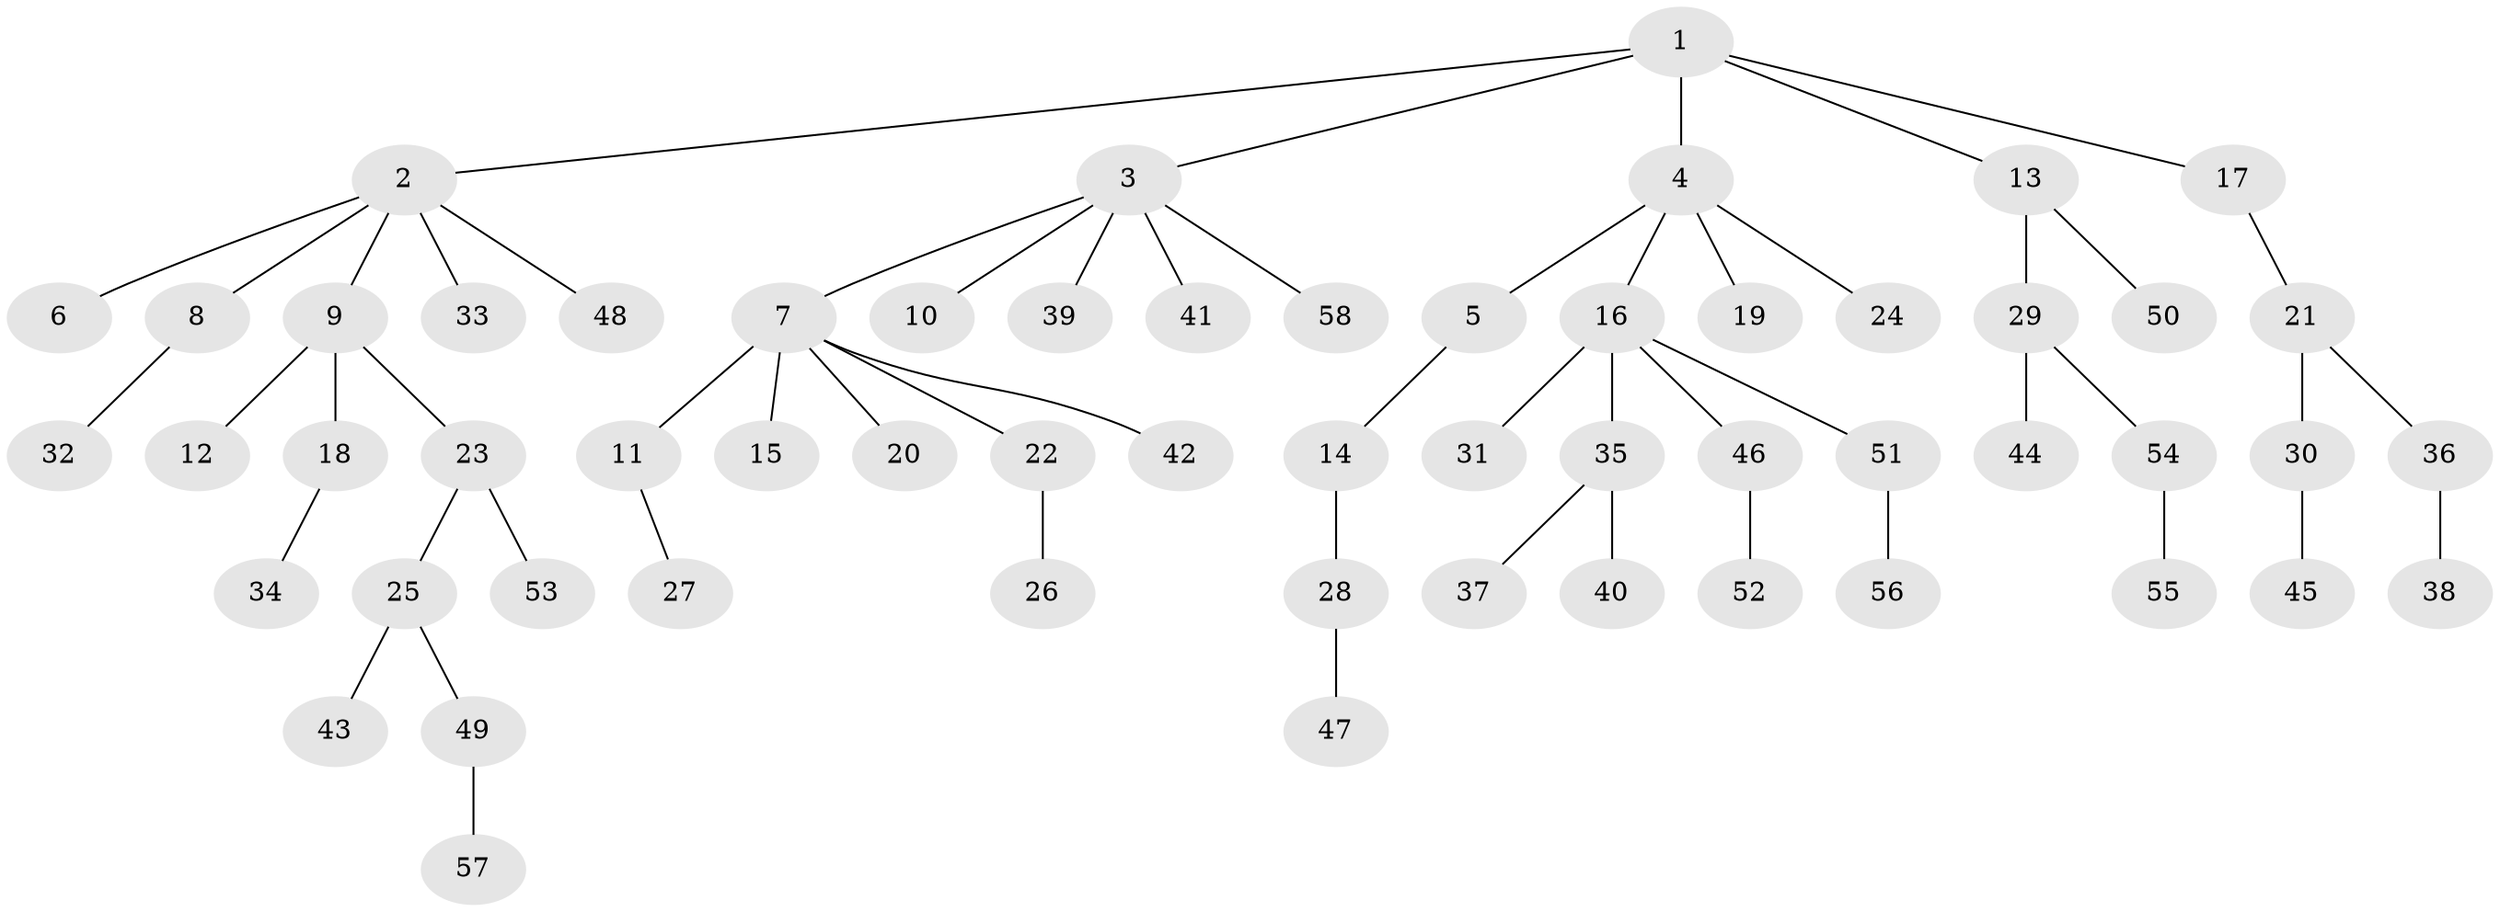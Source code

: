 // coarse degree distribution, {5: 0.07317073170731707, 6: 0.024390243902439025, 4: 0.04878048780487805, 2: 0.24390243902439024, 1: 0.5365853658536586, 3: 0.07317073170731707}
// Generated by graph-tools (version 1.1) at 2025/51/03/04/25 22:51:44]
// undirected, 58 vertices, 57 edges
graph export_dot {
  node [color=gray90,style=filled];
  1;
  2;
  3;
  4;
  5;
  6;
  7;
  8;
  9;
  10;
  11;
  12;
  13;
  14;
  15;
  16;
  17;
  18;
  19;
  20;
  21;
  22;
  23;
  24;
  25;
  26;
  27;
  28;
  29;
  30;
  31;
  32;
  33;
  34;
  35;
  36;
  37;
  38;
  39;
  40;
  41;
  42;
  43;
  44;
  45;
  46;
  47;
  48;
  49;
  50;
  51;
  52;
  53;
  54;
  55;
  56;
  57;
  58;
  1 -- 2;
  1 -- 3;
  1 -- 4;
  1 -- 13;
  1 -- 17;
  2 -- 6;
  2 -- 8;
  2 -- 9;
  2 -- 33;
  2 -- 48;
  3 -- 7;
  3 -- 10;
  3 -- 39;
  3 -- 41;
  3 -- 58;
  4 -- 5;
  4 -- 16;
  4 -- 19;
  4 -- 24;
  5 -- 14;
  7 -- 11;
  7 -- 15;
  7 -- 20;
  7 -- 22;
  7 -- 42;
  8 -- 32;
  9 -- 12;
  9 -- 18;
  9 -- 23;
  11 -- 27;
  13 -- 29;
  13 -- 50;
  14 -- 28;
  16 -- 31;
  16 -- 35;
  16 -- 46;
  16 -- 51;
  17 -- 21;
  18 -- 34;
  21 -- 30;
  21 -- 36;
  22 -- 26;
  23 -- 25;
  23 -- 53;
  25 -- 43;
  25 -- 49;
  28 -- 47;
  29 -- 44;
  29 -- 54;
  30 -- 45;
  35 -- 37;
  35 -- 40;
  36 -- 38;
  46 -- 52;
  49 -- 57;
  51 -- 56;
  54 -- 55;
}
